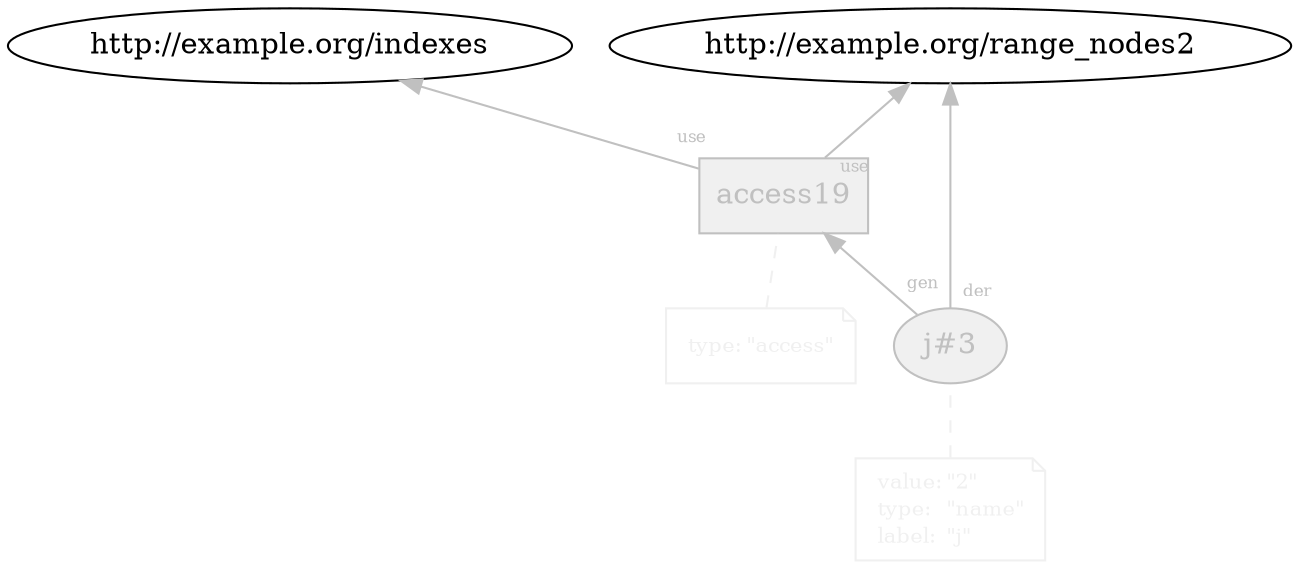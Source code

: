 digraph "PROV" { size="16,12"; rankdir="BT";
"http://example.org/j#3" [fillcolor="#F0F0F0",color="gray",style="filled",label="j#3",URL="http://example.org/j#3",fontcolor="gray"]
"-attrs0" [color="#F0F0F0",shape="note",fontsize="10",fontcolor="black",label=<<TABLE cellpadding="0" border="0">
	<TR>
	    <TD align="left"><font color="#F0F0F0">value:</font></TD>
	    <TD align="left"><font color="#F0F0F0">&quot;2&quot;</font></TD>
	</TR>
	<TR>
	    <TD align="left"><font color="#F0F0F0">type:</font></TD>
	    <TD align="left"><font color="#F0F0F0">&quot;name&quot;</font></TD>
	</TR>
	<TR>
	    <TD align="left"><font color="#F0F0F0">label:</font></TD>
	    <TD align="left"><font color="#F0F0F0">&quot;j&quot;</font></TD>
	</TR>
</TABLE>>]
"-attrs0" -> "http://example.org/j#3" [color="#F0F0F0",style="dashed",arrowhead="none"]
"http://example.org/access19" [fillcolor="#F0F0F0",color="gray",shape="polygon",sides="4",style="filled",label="access19",URL="http://example.org/access19",fontcolor="gray"]
"-attrs1" [color="#F0F0F0",shape="note",fontsize="10",fontcolor="black",label=<<TABLE cellpadding="0" border="0">
	<TR>
	    <TD align="left"><font color="#F0F0F0">type:</font></TD>
	    <TD align="left"><font color="#F0F0F0">&quot;access&quot;</font></TD>
	</TR>
</TABLE>>]
"-attrs1" -> "http://example.org/access19" [color="#F0F0F0",style="dashed",arrowhead="none"]
"http://example.org/access19" -> "http://example.org/range_nodes2" [labelfontsize="8",labeldistance="1.5",color="gray",labelangle="60.0",rotation="20",taillabel="use",fontcolor="gray"]
"http://example.org/j#3" -> "http://example.org/range_nodes2" [labelfontsize="8",labeldistance="1.5",color="gray",labelangle="60.0",rotation="20",taillabel="der",fontcolor="gray"]
"http://example.org/j#3" -> "http://example.org/access19" [labelfontsize="8",labeldistance="1.5",color="gray",labelangle="60.0",rotation="20",taillabel="gen",fontcolor="gray"]
"http://example.org/access19" -> "http://example.org/indexes" [labelfontsize="8",labeldistance="1.5",color="gray",labelangle="60.0",rotation="20",taillabel="use",fontcolor="gray"]
}